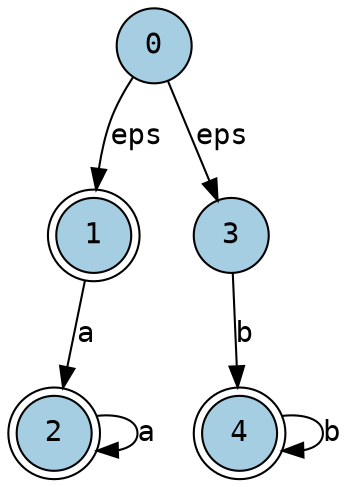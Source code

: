 digraph fig5_1
{	
  node [colorscheme=paired6,
		fillcolor=1,
		fontname=courier,
		label="\N",
		shape=circle,
		style=filled
	];
  edge [fontname = courier];
  
  0 [label=0]
  0 -> 1 [label="eps"]
  0 -> 3 [label="eps"]  

  1 [label=1, shape=doublecircle]
  1 -> 2 [label="a"]

  2 [label=2, shape=doublecircle]
  2 -> 2 [label="a"]

  3 [label=3]
  3 -> 4 [label="b"]

  4 [label=4, shape=doublecircle]
  4 -> 4 [label="b"]
}